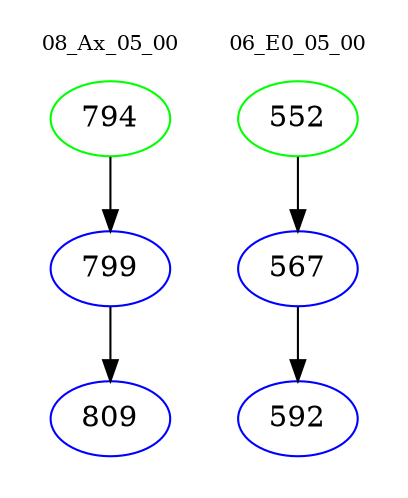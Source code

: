 digraph{
subgraph cluster_0 {
color = white
label = "08_Ax_05_00";
fontsize=10;
T0_794 [label="794", color="green"]
T0_794 -> T0_799 [color="black"]
T0_799 [label="799", color="blue"]
T0_799 -> T0_809 [color="black"]
T0_809 [label="809", color="blue"]
}
subgraph cluster_1 {
color = white
label = "06_E0_05_00";
fontsize=10;
T1_552 [label="552", color="green"]
T1_552 -> T1_567 [color="black"]
T1_567 [label="567", color="blue"]
T1_567 -> T1_592 [color="black"]
T1_592 [label="592", color="blue"]
}
}
